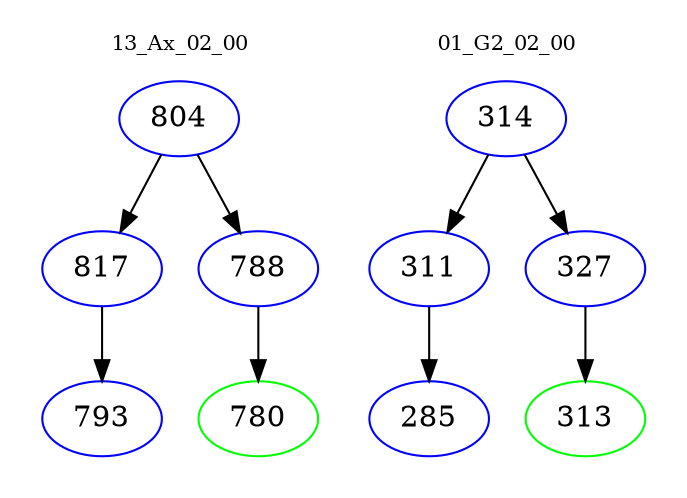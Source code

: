 digraph{
subgraph cluster_0 {
color = white
label = "13_Ax_02_00";
fontsize=10;
T0_804 [label="804", color="blue"]
T0_804 -> T0_817 [color="black"]
T0_817 [label="817", color="blue"]
T0_817 -> T0_793 [color="black"]
T0_793 [label="793", color="blue"]
T0_804 -> T0_788 [color="black"]
T0_788 [label="788", color="blue"]
T0_788 -> T0_780 [color="black"]
T0_780 [label="780", color="green"]
}
subgraph cluster_1 {
color = white
label = "01_G2_02_00";
fontsize=10;
T1_314 [label="314", color="blue"]
T1_314 -> T1_311 [color="black"]
T1_311 [label="311", color="blue"]
T1_311 -> T1_285 [color="black"]
T1_285 [label="285", color="blue"]
T1_314 -> T1_327 [color="black"]
T1_327 [label="327", color="blue"]
T1_327 -> T1_313 [color="black"]
T1_313 [label="313", color="green"]
}
}
